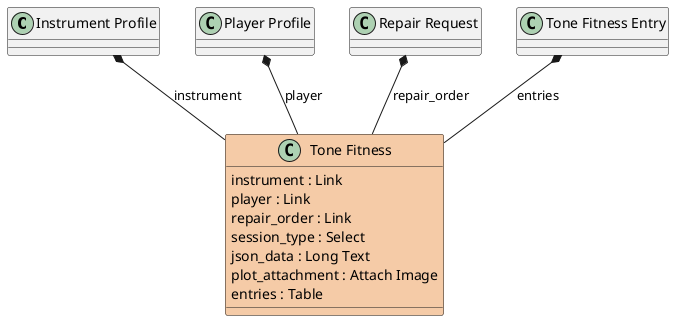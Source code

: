@startuml
"Instrument Profile" *-- "Tone Fitness" : instrument
"Player Profile" *-- "Tone Fitness" : player
"Repair Request" *-- "Tone Fitness" : repair_order
"Tone Fitness Entry" *-- "Tone Fitness" : entries
class "Tone Fitness" #F5CBA7 {
  instrument : Link
  player : Link
  repair_order : Link
  session_type : Select
  json_data : Long Text
  plot_attachment : Attach Image
  entries : Table
}
@enduml